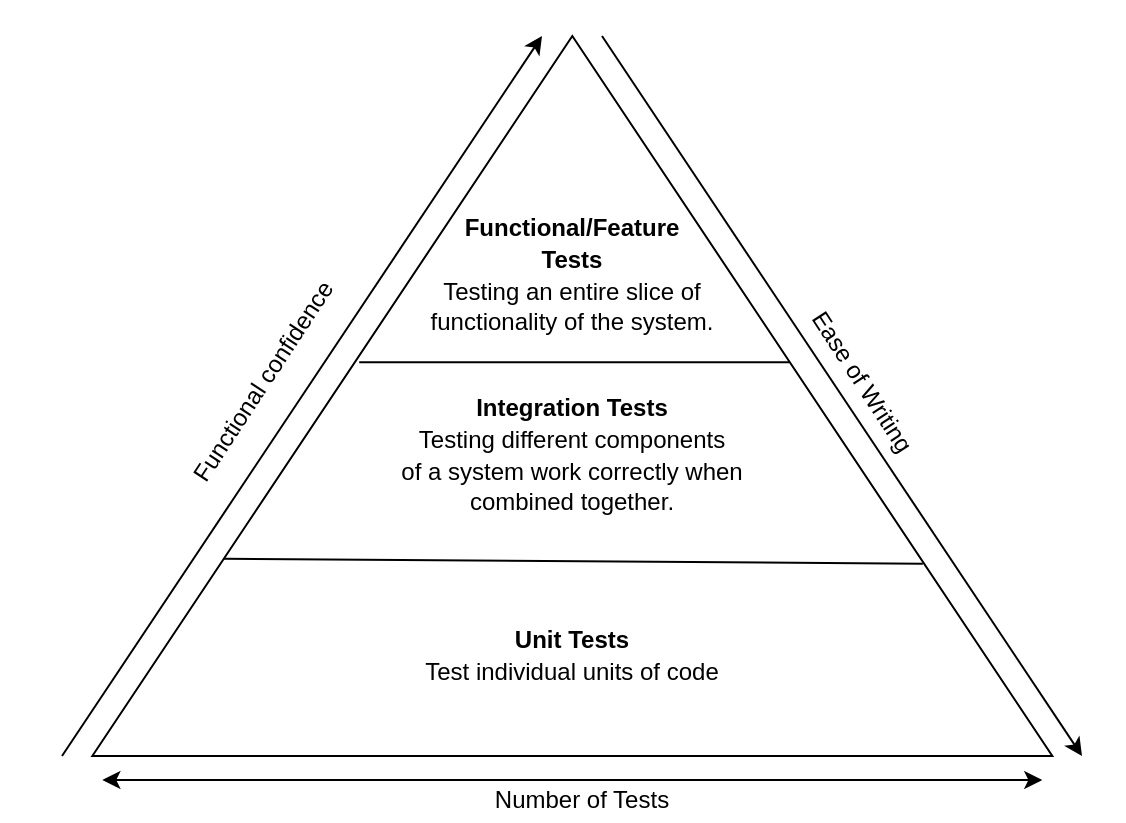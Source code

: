 <mxfile version="13.5.8" type="github">
  <diagram id="l4t8EuAewA6upw1Rmes1" name="Page-1">
    <mxGraphModel dx="1010" dy="543" grid="1" gridSize="10" guides="1" tooltips="1" connect="1" arrows="1" fold="1" page="1" pageScale="1" pageWidth="850" pageHeight="1100" math="0" shadow="0">
      <root>
        <mxCell id="0" />
        <mxCell id="1" parent="0" />
        <mxCell id="tLEfYVWBrWjar2sDDGFF-1" value="" style="triangle;whiteSpace=wrap;html=1;rotation=-90;" vertex="1" parent="1">
          <mxGeometry x="245.16" y="340" width="360" height="480" as="geometry" />
        </mxCell>
        <mxCell id="tLEfYVWBrWjar2sDDGFF-3" value="" style="endArrow=none;html=1;exitX=0.274;exitY=0.135;exitDx=0;exitDy=0;exitPerimeter=0;entryX=0.267;entryY=0.863;entryDx=0;entryDy=0;entryPerimeter=0;" edge="1" parent="1">
          <mxGeometry width="50" height="50" relative="1" as="geometry">
            <mxPoint x="250.96" y="661.36" as="sourcePoint" />
            <mxPoint x="600.4" y="663.88" as="targetPoint" />
            <Array as="points" />
          </mxGeometry>
        </mxCell>
        <mxCell id="tLEfYVWBrWjar2sDDGFF-5" value="" style="endArrow=none;html=1;entryX=0.547;entryY=0.726;entryDx=0;entryDy=0;entryPerimeter=0;exitX=0.547;exitY=0.278;exitDx=0;exitDy=0;exitPerimeter=0;" edge="1" parent="1" source="tLEfYVWBrWjar2sDDGFF-1" target="tLEfYVWBrWjar2sDDGFF-1">
          <mxGeometry width="50" height="50" relative="1" as="geometry">
            <mxPoint x="155.16" y="150" as="sourcePoint" />
            <mxPoint x="595.16" y="100" as="targetPoint" />
            <Array as="points" />
          </mxGeometry>
        </mxCell>
        <mxCell id="tLEfYVWBrWjar2sDDGFF-13" value="&lt;p style=&quot;line-height: 130%&quot;&gt;&lt;b&gt;Unit Tests&lt;/b&gt;&lt;br&gt;Test individual units of code&lt;b&gt;&lt;br&gt;&lt;/b&gt;&lt;/p&gt;" style="text;html=1;strokeColor=none;fillColor=none;align=center;verticalAlign=middle;whiteSpace=wrap;rounded=0;" vertex="1" parent="1">
          <mxGeometry x="250" y="660" width="350" height="100" as="geometry" />
        </mxCell>
        <mxCell id="tLEfYVWBrWjar2sDDGFF-15" value="&lt;p style=&quot;line-height: 130%&quot;&gt;&lt;b&gt;Integration Tests&lt;/b&gt;&lt;br&gt;Testing different components&lt;br&gt;of a system work correctly when&lt;br&gt;combined together.&lt;b&gt;&lt;br&gt;&lt;/b&gt;&lt;/p&gt;" style="text;html=1;strokeColor=none;fillColor=none;align=center;verticalAlign=middle;whiteSpace=wrap;rounded=0;" vertex="1" parent="1">
          <mxGeometry x="320" y="560" width="210" height="100" as="geometry" />
        </mxCell>
        <mxCell id="tLEfYVWBrWjar2sDDGFF-16" value="&lt;p style=&quot;line-height: 130%&quot;&gt;&lt;b&gt;Functional/Feature&lt;br&gt;Tests&lt;/b&gt;&lt;br&gt;Testing an entire slice of functionality of the system.&lt;/p&gt;" style="text;html=1;strokeColor=none;fillColor=none;align=center;verticalAlign=middle;whiteSpace=wrap;rounded=0;" vertex="1" parent="1">
          <mxGeometry x="330.16" y="490" width="190" height="60" as="geometry" />
        </mxCell>
        <mxCell id="tLEfYVWBrWjar2sDDGFF-19" value="" style="endArrow=classic;startArrow=classic;html=1;" edge="1" parent="1">
          <mxGeometry width="50" height="50" relative="1" as="geometry">
            <mxPoint x="190.16" y="772" as="sourcePoint" />
            <mxPoint x="660.16" y="772" as="targetPoint" />
          </mxGeometry>
        </mxCell>
        <mxCell id="tLEfYVWBrWjar2sDDGFF-22" value="Number of Tests" style="text;html=1;strokeColor=none;fillColor=none;align=center;verticalAlign=middle;whiteSpace=wrap;rounded=0;" vertex="1" parent="1">
          <mxGeometry x="200.16" y="772" width="460" height="20" as="geometry" />
        </mxCell>
        <mxCell id="tLEfYVWBrWjar2sDDGFF-27" value="" style="endArrow=classic;html=1;" edge="1" parent="1">
          <mxGeometry width="50" height="50" relative="1" as="geometry">
            <mxPoint x="170" y="760" as="sourcePoint" />
            <mxPoint x="410" y="400" as="targetPoint" />
          </mxGeometry>
        </mxCell>
        <mxCell id="tLEfYVWBrWjar2sDDGFF-30" value="Functional confidence" style="text;html=1;strokeColor=none;fillColor=none;align=center;verticalAlign=middle;whiteSpace=wrap;rounded=0;rotation=-56.7;" vertex="1" parent="1">
          <mxGeometry x="50.5" y="560.94" width="440" height="24.18" as="geometry" />
        </mxCell>
        <mxCell id="tLEfYVWBrWjar2sDDGFF-31" value="" style="endArrow=none;html=1;endFill=0;startArrow=classic;startFill=1;" edge="1" parent="1">
          <mxGeometry width="50" height="50" relative="1" as="geometry">
            <mxPoint x="680" y="760" as="sourcePoint" />
            <mxPoint x="440" y="400" as="targetPoint" />
          </mxGeometry>
        </mxCell>
        <mxCell id="tLEfYVWBrWjar2sDDGFF-32" value="Ease of Writing" style="text;html=1;strokeColor=none;fillColor=none;align=center;verticalAlign=middle;whiteSpace=wrap;rounded=0;rotation=56.9;direction=west;flipH=1;" vertex="1" parent="1">
          <mxGeometry x="350" y="560.94" width="440" height="24.18" as="geometry" />
        </mxCell>
      </root>
    </mxGraphModel>
  </diagram>
</mxfile>
